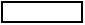<mxfile version="15.3.5" type="github"><diagram id="Ez9fs3dFbJ63ggfN13Pd" name="Page-1"><mxGraphModel dx="415" dy="232" grid="1" gridSize="10" guides="1" tooltips="1" connect="1" arrows="1" fold="1" page="1" pageScale="1" pageWidth="827" pageHeight="1169" math="0" shadow="0"><root><mxCell id="0"/><mxCell id="1" parent="0"/><mxCell id="TybHbKaMRzX88XqrnxF--2" value="" style="rounded=0;whiteSpace=wrap;html=1;hachureGap=4;pointerEvents=0;" vertex="1" parent="1"><mxGeometry x="80" y="40" width="40" height="10" as="geometry"/></mxCell></root></mxGraphModel></diagram></mxfile>